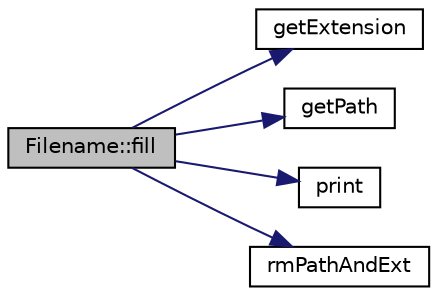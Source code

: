 digraph "Filename::fill"
{
 // LATEX_PDF_SIZE
  edge [fontname="Helvetica",fontsize="10",labelfontname="Helvetica",labelfontsize="10"];
  node [fontname="Helvetica",fontsize="10",shape=record];
  rankdir="LR";
  Node1 [label="Filename::fill",height=0.2,width=0.4,color="black", fillcolor="grey75", style="filled", fontcolor="black",tooltip=" "];
  Node1 -> Node2 [color="midnightblue",fontsize="10",style="solid",fontname="Helvetica"];
  Node2 [label="getExtension",height=0.2,width=0.4,color="black", fillcolor="white", style="filled",URL="$files__functions_8hpp.html#a4000ec99a26e146333e62836d01dff5b",tooltip=" "];
  Node1 -> Node3 [color="midnightblue",fontsize="10",style="solid",fontname="Helvetica"];
  Node3 [label="getPath",height=0.2,width=0.4,color="black", fillcolor="white", style="filled",URL="$files__functions_8hpp.html#ab1e262f27aaad28944f29cd2bbde417f",tooltip=" "];
  Node1 -> Node4 [color="midnightblue",fontsize="10",style="solid",fontname="Helvetica"];
  Node4 [label="print",height=0.2,width=0.4,color="black", fillcolor="white", style="filled",URL="$utils_8hpp.html#a66ca7a7876bba06ed99b2fa6945cd2b0",tooltip=" "];
  Node1 -> Node5 [color="midnightblue",fontsize="10",style="solid",fontname="Helvetica"];
  Node5 [label="rmPathAndExt",height=0.2,width=0.4,color="black", fillcolor="white", style="filled",URL="$files__functions_8hpp.html#a58f50a6390692cff52eef37fdaa94e56",tooltip=" "];
}
